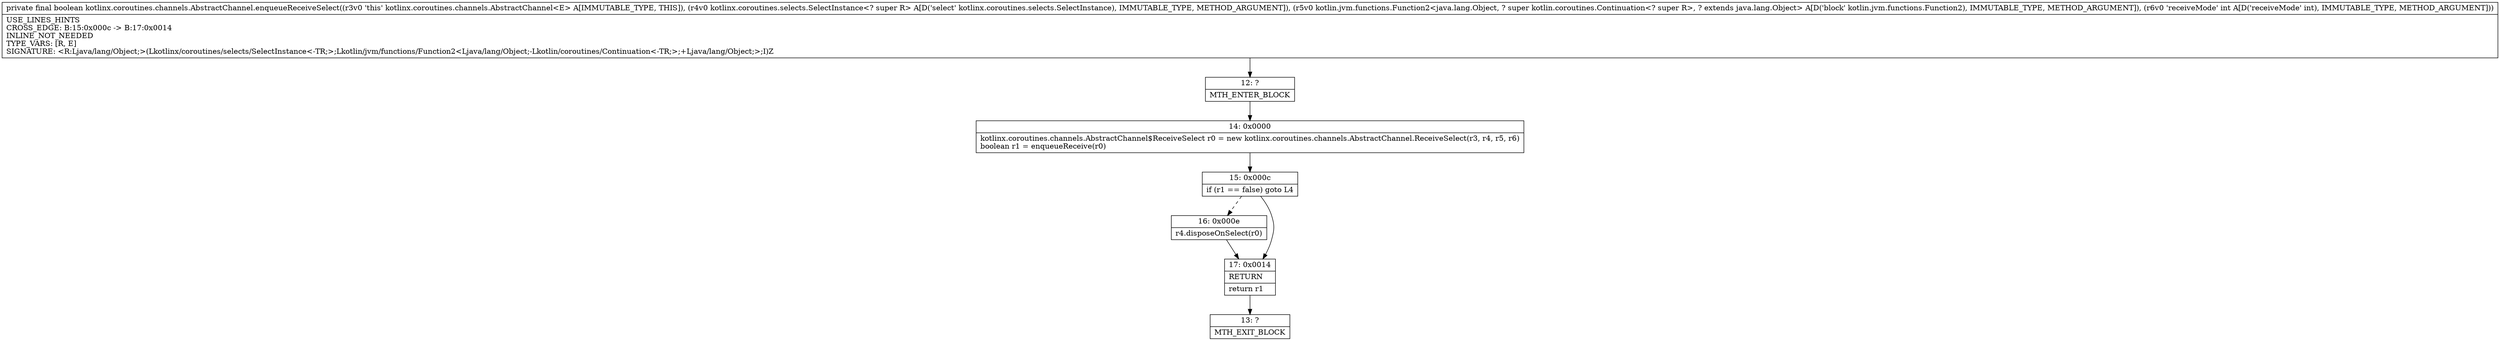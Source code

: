 digraph "CFG forkotlinx.coroutines.channels.AbstractChannel.enqueueReceiveSelect(Lkotlinx\/coroutines\/selects\/SelectInstance;Lkotlin\/jvm\/functions\/Function2;I)Z" {
Node_12 [shape=record,label="{12\:\ ?|MTH_ENTER_BLOCK\l}"];
Node_14 [shape=record,label="{14\:\ 0x0000|kotlinx.coroutines.channels.AbstractChannel$ReceiveSelect r0 = new kotlinx.coroutines.channels.AbstractChannel.ReceiveSelect(r3, r4, r5, r6)\lboolean r1 = enqueueReceive(r0)\l}"];
Node_15 [shape=record,label="{15\:\ 0x000c|if (r1 == false) goto L4\l}"];
Node_16 [shape=record,label="{16\:\ 0x000e|r4.disposeOnSelect(r0)\l}"];
Node_17 [shape=record,label="{17\:\ 0x0014|RETURN\l|return r1\l}"];
Node_13 [shape=record,label="{13\:\ ?|MTH_EXIT_BLOCK\l}"];
MethodNode[shape=record,label="{private final boolean kotlinx.coroutines.channels.AbstractChannel.enqueueReceiveSelect((r3v0 'this' kotlinx.coroutines.channels.AbstractChannel\<E\> A[IMMUTABLE_TYPE, THIS]), (r4v0 kotlinx.coroutines.selects.SelectInstance\<? super R\> A[D('select' kotlinx.coroutines.selects.SelectInstance), IMMUTABLE_TYPE, METHOD_ARGUMENT]), (r5v0 kotlin.jvm.functions.Function2\<java.lang.Object, ? super kotlin.coroutines.Continuation\<? super R\>, ? extends java.lang.Object\> A[D('block' kotlin.jvm.functions.Function2), IMMUTABLE_TYPE, METHOD_ARGUMENT]), (r6v0 'receiveMode' int A[D('receiveMode' int), IMMUTABLE_TYPE, METHOD_ARGUMENT]))  | USE_LINES_HINTS\lCROSS_EDGE: B:15:0x000c \-\> B:17:0x0014\lINLINE_NOT_NEEDED\lTYPE_VARS: [R, E]\lSIGNATURE: \<R:Ljava\/lang\/Object;\>(Lkotlinx\/coroutines\/selects\/SelectInstance\<\-TR;\>;Lkotlin\/jvm\/functions\/Function2\<Ljava\/lang\/Object;\-Lkotlin\/coroutines\/Continuation\<\-TR;\>;+Ljava\/lang\/Object;\>;I)Z\l}"];
MethodNode -> Node_12;Node_12 -> Node_14;
Node_14 -> Node_15;
Node_15 -> Node_16[style=dashed];
Node_15 -> Node_17;
Node_16 -> Node_17;
Node_17 -> Node_13;
}

